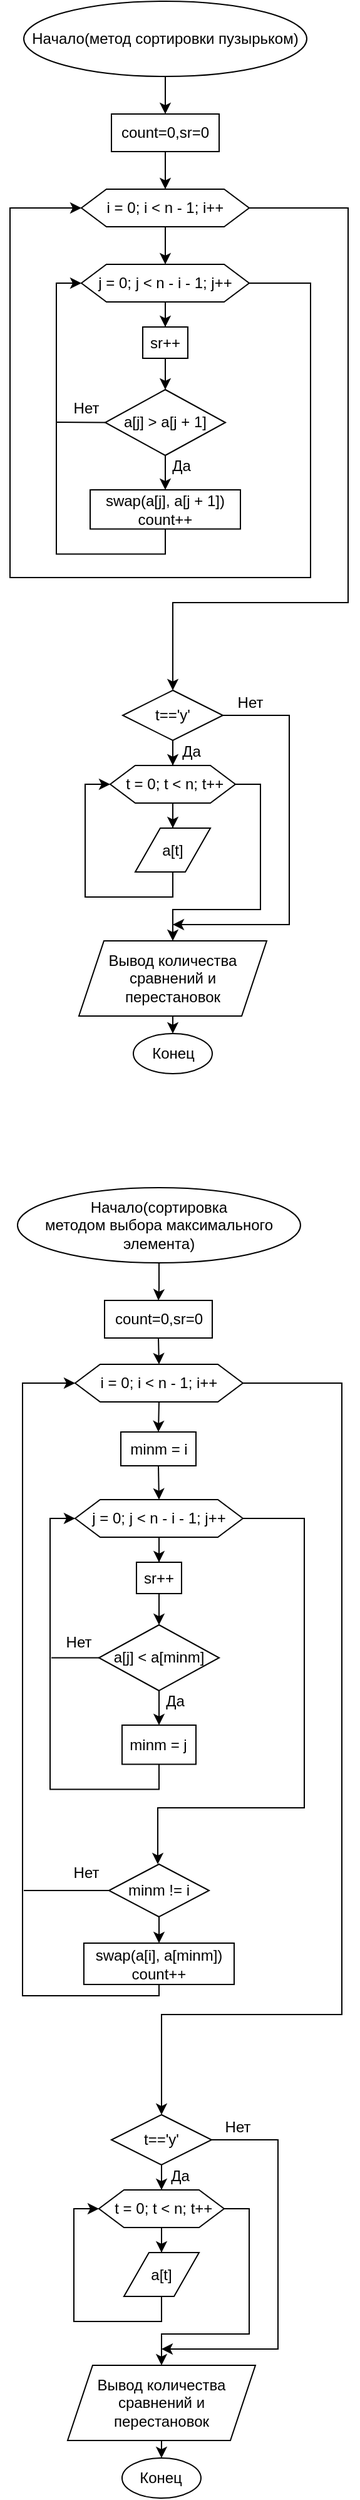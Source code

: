 <mxfile version="22.0.3" type="device">
  <diagram name="Страница — 1" id="1Ov0hRXJxs18t8y7WYKu">
    <mxGraphModel dx="1176" dy="1843" grid="1" gridSize="1" guides="1" tooltips="1" connect="1" arrows="1" fold="1" page="1" pageScale="1" pageWidth="827" pageHeight="1169" math="0" shadow="0">
      <root>
        <mxCell id="0" />
        <mxCell id="1" parent="0" />
        <mxCell id="ktROlowu1Rv2FZnEjjiO-4" value="" style="edgeStyle=orthogonalEdgeStyle;rounded=0;orthogonalLoop=1;jettySize=auto;html=1;" parent="1" source="ktROlowu1Rv2FZnEjjiO-1" target="ktROlowu1Rv2FZnEjjiO-3" edge="1">
          <mxGeometry relative="1" as="geometry" />
        </mxCell>
        <mxCell id="ktROlowu1Rv2FZnEjjiO-1" value="Начало(метод сортировки пузырьком)" style="ellipse;whiteSpace=wrap;html=1;" parent="1" vertex="1">
          <mxGeometry x="301" y="-860" width="226" height="60" as="geometry" />
        </mxCell>
        <mxCell id="ktROlowu1Rv2FZnEjjiO-6" style="edgeStyle=orthogonalEdgeStyle;rounded=0;orthogonalLoop=1;jettySize=auto;html=1;exitX=0.5;exitY=1;exitDx=0;exitDy=0;entryX=0.5;entryY=0;entryDx=0;entryDy=0;" parent="1" source="ktROlowu1Rv2FZnEjjiO-3" target="ktROlowu1Rv2FZnEjjiO-5" edge="1">
          <mxGeometry relative="1" as="geometry" />
        </mxCell>
        <mxCell id="ktROlowu1Rv2FZnEjjiO-3" value="count=0,sr=0" style="whiteSpace=wrap;html=1;" parent="1" vertex="1">
          <mxGeometry x="371" y="-770" width="86" height="30" as="geometry" />
        </mxCell>
        <mxCell id="ktROlowu1Rv2FZnEjjiO-8" style="edgeStyle=orthogonalEdgeStyle;rounded=0;orthogonalLoop=1;jettySize=auto;html=1;exitX=0.5;exitY=1;exitDx=0;exitDy=0;entryX=0.5;entryY=0;entryDx=0;entryDy=0;" parent="1" source="ktROlowu1Rv2FZnEjjiO-5" target="ktROlowu1Rv2FZnEjjiO-7" edge="1">
          <mxGeometry relative="1" as="geometry" />
        </mxCell>
        <mxCell id="ktROlowu1Rv2FZnEjjiO-20" style="edgeStyle=orthogonalEdgeStyle;rounded=0;orthogonalLoop=1;jettySize=auto;html=1;exitX=1;exitY=0.5;exitDx=0;exitDy=0;" parent="1" source="ktROlowu1Rv2FZnEjjiO-5" edge="1">
          <mxGeometry relative="1" as="geometry">
            <mxPoint x="420" y="-310" as="targetPoint" />
            <Array as="points">
              <mxPoint x="560" y="-695" />
              <mxPoint x="560" y="-380" />
              <mxPoint x="420" y="-380" />
              <mxPoint x="420" y="-310" />
            </Array>
          </mxGeometry>
        </mxCell>
        <mxCell id="ktROlowu1Rv2FZnEjjiO-5" value="i = 0; i &amp;lt; n - 1; i++" style="shape=hexagon;perimeter=hexagonPerimeter2;whiteSpace=wrap;html=1;fixedSize=1;" parent="1" vertex="1">
          <mxGeometry x="347" y="-710" width="134" height="30" as="geometry" />
        </mxCell>
        <mxCell id="ktROlowu1Rv2FZnEjjiO-11" value="" style="edgeStyle=orthogonalEdgeStyle;rounded=0;orthogonalLoop=1;jettySize=auto;html=1;" parent="1" source="ktROlowu1Rv2FZnEjjiO-7" target="ktROlowu1Rv2FZnEjjiO-10" edge="1">
          <mxGeometry relative="1" as="geometry" />
        </mxCell>
        <mxCell id="ktROlowu1Rv2FZnEjjiO-7" value="j = 0; j &amp;lt; n - i - 1; j++" style="shape=hexagon;perimeter=hexagonPerimeter2;whiteSpace=wrap;html=1;fixedSize=1;" parent="1" vertex="1">
          <mxGeometry x="347" y="-650" width="134" height="30" as="geometry" />
        </mxCell>
        <mxCell id="ktROlowu1Rv2FZnEjjiO-13" value="" style="edgeStyle=orthogonalEdgeStyle;rounded=0;orthogonalLoop=1;jettySize=auto;html=1;" parent="1" source="ktROlowu1Rv2FZnEjjiO-10" target="ktROlowu1Rv2FZnEjjiO-12" edge="1">
          <mxGeometry relative="1" as="geometry" />
        </mxCell>
        <mxCell id="ktROlowu1Rv2FZnEjjiO-10" value="sr++" style="whiteSpace=wrap;html=1;" parent="1" vertex="1">
          <mxGeometry x="396" y="-600" width="36" height="25" as="geometry" />
        </mxCell>
        <mxCell id="ktROlowu1Rv2FZnEjjiO-15" value="" style="edgeStyle=orthogonalEdgeStyle;rounded=0;orthogonalLoop=1;jettySize=auto;html=1;" parent="1" source="ktROlowu1Rv2FZnEjjiO-12" target="ktROlowu1Rv2FZnEjjiO-14" edge="1">
          <mxGeometry relative="1" as="geometry" />
        </mxCell>
        <mxCell id="ktROlowu1Rv2FZnEjjiO-12" value="a[j] &amp;gt; a[j + 1]" style="rhombus;whiteSpace=wrap;html=1;" parent="1" vertex="1">
          <mxGeometry x="366" y="-550" width="96" height="52.5" as="geometry" />
        </mxCell>
        <mxCell id="ktROlowu1Rv2FZnEjjiO-16" style="edgeStyle=orthogonalEdgeStyle;rounded=0;orthogonalLoop=1;jettySize=auto;html=1;exitX=0.5;exitY=1;exitDx=0;exitDy=0;entryX=0;entryY=0.5;entryDx=0;entryDy=0;" parent="1" source="ktROlowu1Rv2FZnEjjiO-14" target="ktROlowu1Rv2FZnEjjiO-7" edge="1">
          <mxGeometry relative="1" as="geometry" />
        </mxCell>
        <mxCell id="ktROlowu1Rv2FZnEjjiO-14" value="swap(a[j], a[j + 1])&lt;br&gt;count++" style="whiteSpace=wrap;html=1;" parent="1" vertex="1">
          <mxGeometry x="354" y="-470" width="120" height="31.25" as="geometry" />
        </mxCell>
        <mxCell id="ktROlowu1Rv2FZnEjjiO-19" value="" style="endArrow=classic;html=1;rounded=0;exitX=1;exitY=0.5;exitDx=0;exitDy=0;entryX=0;entryY=0.5;entryDx=0;entryDy=0;" parent="1" source="ktROlowu1Rv2FZnEjjiO-7" target="ktROlowu1Rv2FZnEjjiO-5" edge="1">
          <mxGeometry width="50" height="50" relative="1" as="geometry">
            <mxPoint x="370" y="-450" as="sourcePoint" />
            <mxPoint x="420" y="-500" as="targetPoint" />
            <Array as="points">
              <mxPoint x="530" y="-635" />
              <mxPoint x="530" y="-400" />
              <mxPoint x="290" y="-400" />
              <mxPoint x="290" y="-695" />
            </Array>
          </mxGeometry>
        </mxCell>
        <mxCell id="ktROlowu1Rv2FZnEjjiO-23" value="" style="edgeStyle=orthogonalEdgeStyle;rounded=0;orthogonalLoop=1;jettySize=auto;html=1;" parent="1" source="ktROlowu1Rv2FZnEjjiO-21" target="ktROlowu1Rv2FZnEjjiO-22" edge="1">
          <mxGeometry relative="1" as="geometry" />
        </mxCell>
        <mxCell id="ktROlowu1Rv2FZnEjjiO-29" style="edgeStyle=orthogonalEdgeStyle;rounded=0;orthogonalLoop=1;jettySize=auto;html=1;exitX=1;exitY=0.5;exitDx=0;exitDy=0;" parent="1" source="ktROlowu1Rv2FZnEjjiO-21" edge="1">
          <mxGeometry relative="1" as="geometry">
            <mxPoint x="420" y="-123" as="targetPoint" />
            <mxPoint x="469.0" y="-290" as="sourcePoint" />
            <Array as="points">
              <mxPoint x="513" y="-290" />
              <mxPoint x="513" y="-123" />
            </Array>
          </mxGeometry>
        </mxCell>
        <mxCell id="ktROlowu1Rv2FZnEjjiO-21" value="t==&#39;y&#39;" style="rhombus;whiteSpace=wrap;html=1;" parent="1" vertex="1">
          <mxGeometry x="380" y="-310" width="80" height="40" as="geometry" />
        </mxCell>
        <mxCell id="ktROlowu1Rv2FZnEjjiO-25" value="" style="edgeStyle=orthogonalEdgeStyle;rounded=0;orthogonalLoop=1;jettySize=auto;html=1;" parent="1" source="ktROlowu1Rv2FZnEjjiO-22" target="ktROlowu1Rv2FZnEjjiO-24" edge="1">
          <mxGeometry relative="1" as="geometry" />
        </mxCell>
        <mxCell id="ktROlowu1Rv2FZnEjjiO-28" value="" style="edgeStyle=orthogonalEdgeStyle;rounded=0;orthogonalLoop=1;jettySize=auto;html=1;" parent="1" source="ktROlowu1Rv2FZnEjjiO-22" target="ktROlowu1Rv2FZnEjjiO-27" edge="1">
          <mxGeometry relative="1" as="geometry">
            <Array as="points">
              <mxPoint x="490" y="-235" />
              <mxPoint x="490" y="-135" />
              <mxPoint x="420" y="-135" />
            </Array>
          </mxGeometry>
        </mxCell>
        <mxCell id="ktROlowu1Rv2FZnEjjiO-22" value="&amp;nbsp;t = 0; t &amp;lt; n; t++" style="shape=hexagon;perimeter=hexagonPerimeter2;whiteSpace=wrap;html=1;fixedSize=1;" parent="1" vertex="1">
          <mxGeometry x="370" y="-250" width="100" height="30" as="geometry" />
        </mxCell>
        <mxCell id="ktROlowu1Rv2FZnEjjiO-26" style="edgeStyle=orthogonalEdgeStyle;rounded=0;orthogonalLoop=1;jettySize=auto;html=1;exitX=0.5;exitY=1;exitDx=0;exitDy=0;entryX=0;entryY=0.5;entryDx=0;entryDy=0;" parent="1" source="ktROlowu1Rv2FZnEjjiO-24" target="ktROlowu1Rv2FZnEjjiO-22" edge="1">
          <mxGeometry relative="1" as="geometry" />
        </mxCell>
        <mxCell id="ktROlowu1Rv2FZnEjjiO-24" value="a[t]" style="shape=parallelogram;perimeter=parallelogramPerimeter;whiteSpace=wrap;html=1;fixedSize=1;" parent="1" vertex="1">
          <mxGeometry x="390" y="-200" width="60" height="35" as="geometry" />
        </mxCell>
        <mxCell id="ktROlowu1Rv2FZnEjjiO-33" style="edgeStyle=orthogonalEdgeStyle;rounded=0;orthogonalLoop=1;jettySize=auto;html=1;exitX=0.5;exitY=1;exitDx=0;exitDy=0;entryX=0.5;entryY=0;entryDx=0;entryDy=0;" parent="1" source="ktROlowu1Rv2FZnEjjiO-27" target="ktROlowu1Rv2FZnEjjiO-32" edge="1">
          <mxGeometry relative="1" as="geometry" />
        </mxCell>
        <mxCell id="ktROlowu1Rv2FZnEjjiO-27" value="Вывод количества сравнений и перестановок" style="shape=parallelogram;perimeter=parallelogramPerimeter;whiteSpace=wrap;html=1;fixedSize=1;" parent="1" vertex="1">
          <mxGeometry x="345" y="-110" width="150" height="60" as="geometry" />
        </mxCell>
        <mxCell id="ktROlowu1Rv2FZnEjjiO-30" value="Нет" style="text;html=1;strokeColor=none;fillColor=none;align=center;verticalAlign=middle;whiteSpace=wrap;rounded=0;" parent="1" vertex="1">
          <mxGeometry x="451.5" y="-315" width="60" height="30" as="geometry" />
        </mxCell>
        <mxCell id="ktROlowu1Rv2FZnEjjiO-32" value="Конец" style="ellipse;whiteSpace=wrap;html=1;" parent="1" vertex="1">
          <mxGeometry x="388.5" y="-36" width="63" height="32" as="geometry" />
        </mxCell>
        <mxCell id="ktROlowu1Rv2FZnEjjiO-34" value="Нет" style="text;html=1;strokeColor=none;fillColor=none;align=center;verticalAlign=middle;whiteSpace=wrap;rounded=0;" parent="1" vertex="1">
          <mxGeometry x="320.98" y="-550" width="60" height="30" as="geometry" />
        </mxCell>
        <mxCell id="ktROlowu1Rv2FZnEjjiO-35" value="Да" style="text;html=1;strokeColor=none;fillColor=none;align=center;verticalAlign=middle;whiteSpace=wrap;rounded=0;" parent="1" vertex="1">
          <mxGeometry x="405" y="-276" width="60" height="30" as="geometry" />
        </mxCell>
        <mxCell id="ktROlowu1Rv2FZnEjjiO-36" value="Да" style="text;html=1;strokeColor=none;fillColor=none;align=center;verticalAlign=middle;whiteSpace=wrap;rounded=0;" parent="1" vertex="1">
          <mxGeometry x="397" y="-504" width="60" height="30" as="geometry" />
        </mxCell>
        <mxCell id="ktROlowu1Rv2FZnEjjiO-37" value="" style="edgeStyle=orthogonalEdgeStyle;rounded=0;orthogonalLoop=1;jettySize=auto;html=1;" parent="1" source="ktROlowu1Rv2FZnEjjiO-38" target="ktROlowu1Rv2FZnEjjiO-40" edge="1">
          <mxGeometry relative="1" as="geometry" />
        </mxCell>
        <mxCell id="ktROlowu1Rv2FZnEjjiO-38" value="Начало(сортировка&lt;br/&gt;методом выбора максимального элемента&lt;span style=&quot;background-color: initial;&quot;&gt;)&lt;/span&gt;" style="ellipse;whiteSpace=wrap;html=1;" parent="1" vertex="1">
          <mxGeometry x="295.98" y="87" width="226" height="60" as="geometry" />
        </mxCell>
        <mxCell id="ktROlowu1Rv2FZnEjjiO-39" style="edgeStyle=orthogonalEdgeStyle;rounded=0;orthogonalLoop=1;jettySize=auto;html=1;exitX=0.5;exitY=1;exitDx=0;exitDy=0;entryX=0.5;entryY=0;entryDx=0;entryDy=0;" parent="1" source="ktROlowu1Rv2FZnEjjiO-40" target="ktROlowu1Rv2FZnEjjiO-43" edge="1">
          <mxGeometry relative="1" as="geometry" />
        </mxCell>
        <mxCell id="ktROlowu1Rv2FZnEjjiO-40" value="count=0,sr=0" style="whiteSpace=wrap;html=1;" parent="1" vertex="1">
          <mxGeometry x="365.5" y="177" width="86" height="30" as="geometry" />
        </mxCell>
        <mxCell id="ktROlowu1Rv2FZnEjjiO-70" style="edgeStyle=orthogonalEdgeStyle;rounded=0;orthogonalLoop=1;jettySize=auto;html=1;exitX=0.5;exitY=1;exitDx=0;exitDy=0;entryX=0.5;entryY=0;entryDx=0;entryDy=0;" parent="1" source="ktROlowu1Rv2FZnEjjiO-43" target="ktROlowu1Rv2FZnEjjiO-69" edge="1">
          <mxGeometry relative="1" as="geometry" />
        </mxCell>
        <mxCell id="ktROlowu1Rv2FZnEjjiO-78" style="edgeStyle=orthogonalEdgeStyle;rounded=0;orthogonalLoop=1;jettySize=auto;html=1;exitX=1;exitY=0.5;exitDx=0;exitDy=0;" parent="1" source="ktROlowu1Rv2FZnEjjiO-43" target="ktROlowu1Rv2FZnEjjiO-56" edge="1">
          <mxGeometry relative="1" as="geometry">
            <Array as="points">
              <mxPoint x="555" y="243" />
              <mxPoint x="555" y="747" />
              <mxPoint x="411" y="747" />
            </Array>
          </mxGeometry>
        </mxCell>
        <mxCell id="ktROlowu1Rv2FZnEjjiO-43" value="i = 0; i &amp;lt; n - 1; i++" style="shape=hexagon;perimeter=hexagonPerimeter2;whiteSpace=wrap;html=1;fixedSize=1;" parent="1" vertex="1">
          <mxGeometry x="341.98" y="228" width="134" height="30" as="geometry" />
        </mxCell>
        <mxCell id="ktROlowu1Rv2FZnEjjiO-44" value="" style="edgeStyle=orthogonalEdgeStyle;rounded=0;orthogonalLoop=1;jettySize=auto;html=1;" parent="1" source="ktROlowu1Rv2FZnEjjiO-45" target="ktROlowu1Rv2FZnEjjiO-47" edge="1">
          <mxGeometry relative="1" as="geometry" />
        </mxCell>
        <mxCell id="ktROlowu1Rv2FZnEjjiO-73" value="" style="edgeStyle=orthogonalEdgeStyle;rounded=0;orthogonalLoop=1;jettySize=auto;html=1;entryX=0.5;entryY=0;entryDx=0;entryDy=0;" parent="1" source="ktROlowu1Rv2FZnEjjiO-45" target="ktROlowu1Rv2FZnEjjiO-72" edge="1">
          <mxGeometry relative="1" as="geometry">
            <Array as="points">
              <mxPoint x="525" y="351" />
              <mxPoint x="525" y="582" />
              <mxPoint x="408" y="582" />
            </Array>
          </mxGeometry>
        </mxCell>
        <mxCell id="ktROlowu1Rv2FZnEjjiO-45" value="j = 0; j &amp;lt; n - i - 1; j++" style="shape=hexagon;perimeter=hexagonPerimeter2;whiteSpace=wrap;html=1;fixedSize=1;" parent="1" vertex="1">
          <mxGeometry x="341.98" y="336" width="134" height="30" as="geometry" />
        </mxCell>
        <mxCell id="ktROlowu1Rv2FZnEjjiO-46" value="" style="edgeStyle=orthogonalEdgeStyle;rounded=0;orthogonalLoop=1;jettySize=auto;html=1;" parent="1" source="ktROlowu1Rv2FZnEjjiO-47" target="ktROlowu1Rv2FZnEjjiO-50" edge="1">
          <mxGeometry relative="1" as="geometry" />
        </mxCell>
        <mxCell id="ktROlowu1Rv2FZnEjjiO-47" value="sr++" style="whiteSpace=wrap;html=1;" parent="1" vertex="1">
          <mxGeometry x="390.98" y="386" width="36" height="25" as="geometry" />
        </mxCell>
        <mxCell id="ktROlowu1Rv2FZnEjjiO-48" value="" style="edgeStyle=orthogonalEdgeStyle;rounded=0;orthogonalLoop=1;jettySize=auto;html=1;" parent="1" source="ktROlowu1Rv2FZnEjjiO-50" target="ktROlowu1Rv2FZnEjjiO-52" edge="1">
          <mxGeometry relative="1" as="geometry" />
        </mxCell>
        <mxCell id="ktROlowu1Rv2FZnEjjiO-50" value="a[j] &amp;lt; a[minm]" style="rhombus;whiteSpace=wrap;html=1;" parent="1" vertex="1">
          <mxGeometry x="360.98" y="436" width="96" height="52.5" as="geometry" />
        </mxCell>
        <mxCell id="ktROlowu1Rv2FZnEjjiO-51" style="edgeStyle=orthogonalEdgeStyle;rounded=0;orthogonalLoop=1;jettySize=auto;html=1;exitX=0.5;exitY=1;exitDx=0;exitDy=0;entryX=0;entryY=0.5;entryDx=0;entryDy=0;" parent="1" source="ktROlowu1Rv2FZnEjjiO-52" target="ktROlowu1Rv2FZnEjjiO-45" edge="1">
          <mxGeometry relative="1" as="geometry" />
        </mxCell>
        <mxCell id="ktROlowu1Rv2FZnEjjiO-52" value="minm = j" style="whiteSpace=wrap;html=1;" parent="1" vertex="1">
          <mxGeometry x="379.47" y="516" width="59.02" height="31.25" as="geometry" />
        </mxCell>
        <mxCell id="ktROlowu1Rv2FZnEjjiO-54" value="" style="edgeStyle=orthogonalEdgeStyle;rounded=0;orthogonalLoop=1;jettySize=auto;html=1;" parent="1" source="ktROlowu1Rv2FZnEjjiO-56" target="ktROlowu1Rv2FZnEjjiO-59" edge="1">
          <mxGeometry relative="1" as="geometry" />
        </mxCell>
        <mxCell id="ktROlowu1Rv2FZnEjjiO-55" style="edgeStyle=orthogonalEdgeStyle;rounded=0;orthogonalLoop=1;jettySize=auto;html=1;exitX=1;exitY=0.5;exitDx=0;exitDy=0;" parent="1" source="ktROlowu1Rv2FZnEjjiO-56" edge="1">
          <mxGeometry relative="1" as="geometry">
            <mxPoint x="410.98" y="1014" as="targetPoint" />
            <mxPoint x="459.98" y="847" as="sourcePoint" />
            <Array as="points">
              <mxPoint x="503.98" y="847" />
              <mxPoint x="503.98" y="1014" />
            </Array>
          </mxGeometry>
        </mxCell>
        <mxCell id="ktROlowu1Rv2FZnEjjiO-56" value="t==&#39;y&#39;" style="rhombus;whiteSpace=wrap;html=1;" parent="1" vertex="1">
          <mxGeometry x="370.98" y="827" width="80" height="40" as="geometry" />
        </mxCell>
        <mxCell id="ktROlowu1Rv2FZnEjjiO-57" value="" style="edgeStyle=orthogonalEdgeStyle;rounded=0;orthogonalLoop=1;jettySize=auto;html=1;" parent="1" source="ktROlowu1Rv2FZnEjjiO-59" target="ktROlowu1Rv2FZnEjjiO-61" edge="1">
          <mxGeometry relative="1" as="geometry" />
        </mxCell>
        <mxCell id="ktROlowu1Rv2FZnEjjiO-58" value="" style="edgeStyle=orthogonalEdgeStyle;rounded=0;orthogonalLoop=1;jettySize=auto;html=1;" parent="1" source="ktROlowu1Rv2FZnEjjiO-59" target="ktROlowu1Rv2FZnEjjiO-63" edge="1">
          <mxGeometry relative="1" as="geometry">
            <Array as="points">
              <mxPoint x="480.98" y="902" />
              <mxPoint x="480.98" y="1002" />
              <mxPoint x="410.98" y="1002" />
            </Array>
          </mxGeometry>
        </mxCell>
        <mxCell id="ktROlowu1Rv2FZnEjjiO-59" value="&amp;nbsp;t = 0; t &amp;lt; n; t++" style="shape=hexagon;perimeter=hexagonPerimeter2;whiteSpace=wrap;html=1;fixedSize=1;" parent="1" vertex="1">
          <mxGeometry x="360.98" y="887" width="100" height="30" as="geometry" />
        </mxCell>
        <mxCell id="ktROlowu1Rv2FZnEjjiO-60" style="edgeStyle=orthogonalEdgeStyle;rounded=0;orthogonalLoop=1;jettySize=auto;html=1;exitX=0.5;exitY=1;exitDx=0;exitDy=0;entryX=0;entryY=0.5;entryDx=0;entryDy=0;" parent="1" source="ktROlowu1Rv2FZnEjjiO-61" target="ktROlowu1Rv2FZnEjjiO-59" edge="1">
          <mxGeometry relative="1" as="geometry" />
        </mxCell>
        <mxCell id="ktROlowu1Rv2FZnEjjiO-61" value="a[t]" style="shape=parallelogram;perimeter=parallelogramPerimeter;whiteSpace=wrap;html=1;fixedSize=1;" parent="1" vertex="1">
          <mxGeometry x="380.98" y="937" width="60" height="35" as="geometry" />
        </mxCell>
        <mxCell id="ktROlowu1Rv2FZnEjjiO-62" style="edgeStyle=orthogonalEdgeStyle;rounded=0;orthogonalLoop=1;jettySize=auto;html=1;exitX=0.5;exitY=1;exitDx=0;exitDy=0;entryX=0.5;entryY=0;entryDx=0;entryDy=0;" parent="1" source="ktROlowu1Rv2FZnEjjiO-63" target="ktROlowu1Rv2FZnEjjiO-65" edge="1">
          <mxGeometry relative="1" as="geometry" />
        </mxCell>
        <mxCell id="ktROlowu1Rv2FZnEjjiO-63" value="Вывод количества сравнений и перестановок" style="shape=parallelogram;perimeter=parallelogramPerimeter;whiteSpace=wrap;html=1;fixedSize=1;" parent="1" vertex="1">
          <mxGeometry x="335.98" y="1027" width="150" height="60" as="geometry" />
        </mxCell>
        <mxCell id="ktROlowu1Rv2FZnEjjiO-64" value="Нет" style="text;html=1;strokeColor=none;fillColor=none;align=center;verticalAlign=middle;whiteSpace=wrap;rounded=0;" parent="1" vertex="1">
          <mxGeometry x="442.48" y="822" width="60" height="30" as="geometry" />
        </mxCell>
        <mxCell id="ktROlowu1Rv2FZnEjjiO-65" value="Конец" style="ellipse;whiteSpace=wrap;html=1;" parent="1" vertex="1">
          <mxGeometry x="379.48" y="1101" width="63" height="32" as="geometry" />
        </mxCell>
        <mxCell id="ktROlowu1Rv2FZnEjjiO-66" value="Нет" style="text;html=1;strokeColor=none;fillColor=none;align=center;verticalAlign=middle;whiteSpace=wrap;rounded=0;" parent="1" vertex="1">
          <mxGeometry x="315" y="435" width="60" height="30" as="geometry" />
        </mxCell>
        <mxCell id="ktROlowu1Rv2FZnEjjiO-67" value="Да" style="text;html=1;strokeColor=none;fillColor=none;align=center;verticalAlign=middle;whiteSpace=wrap;rounded=0;" parent="1" vertex="1">
          <mxGeometry x="395.98" y="861" width="60" height="30" as="geometry" />
        </mxCell>
        <mxCell id="ktROlowu1Rv2FZnEjjiO-68" value="Да" style="text;html=1;strokeColor=none;fillColor=none;align=center;verticalAlign=middle;whiteSpace=wrap;rounded=0;" parent="1" vertex="1">
          <mxGeometry x="391.98" y="482" width="60" height="30" as="geometry" />
        </mxCell>
        <mxCell id="ktROlowu1Rv2FZnEjjiO-71" style="edgeStyle=orthogonalEdgeStyle;rounded=0;orthogonalLoop=1;jettySize=auto;html=1;exitX=0.5;exitY=1;exitDx=0;exitDy=0;entryX=0.5;entryY=0;entryDx=0;entryDy=0;" parent="1" source="ktROlowu1Rv2FZnEjjiO-69" target="ktROlowu1Rv2FZnEjjiO-45" edge="1">
          <mxGeometry relative="1" as="geometry" />
        </mxCell>
        <mxCell id="ktROlowu1Rv2FZnEjjiO-69" value="minm = i" style="rounded=0;whiteSpace=wrap;html=1;" parent="1" vertex="1">
          <mxGeometry x="378.5" y="282" width="60" height="27" as="geometry" />
        </mxCell>
        <mxCell id="ktROlowu1Rv2FZnEjjiO-75" value="" style="edgeStyle=orthogonalEdgeStyle;rounded=0;orthogonalLoop=1;jettySize=auto;html=1;" parent="1" source="ktROlowu1Rv2FZnEjjiO-72" target="ktROlowu1Rv2FZnEjjiO-74" edge="1">
          <mxGeometry relative="1" as="geometry" />
        </mxCell>
        <mxCell id="ktROlowu1Rv2FZnEjjiO-72" value="minm != i" style="rhombus;whiteSpace=wrap;html=1;" parent="1" vertex="1">
          <mxGeometry x="368.98" y="627" width="80" height="42" as="geometry" />
        </mxCell>
        <mxCell id="ktROlowu1Rv2FZnEjjiO-76" style="edgeStyle=orthogonalEdgeStyle;rounded=0;orthogonalLoop=1;jettySize=auto;html=1;exitX=0.5;exitY=1;exitDx=0;exitDy=0;entryX=0;entryY=0.5;entryDx=0;entryDy=0;" parent="1" source="ktROlowu1Rv2FZnEjjiO-74" target="ktROlowu1Rv2FZnEjjiO-43" edge="1">
          <mxGeometry relative="1" as="geometry">
            <Array as="points">
              <mxPoint x="409" y="732" />
              <mxPoint x="300" y="732" />
              <mxPoint x="300" y="243" />
            </Array>
          </mxGeometry>
        </mxCell>
        <mxCell id="ktROlowu1Rv2FZnEjjiO-74" value="swap(a[i], a[minm])&lt;br&gt;count++" style="whiteSpace=wrap;html=1;" parent="1" vertex="1">
          <mxGeometry x="348.98" y="690" width="120" height="33" as="geometry" />
        </mxCell>
        <mxCell id="h-tUeLm_ri5Tn7Ogdh93-1" value="" style="endArrow=none;html=1;rounded=0;exitX=0;exitY=0.5;exitDx=0;exitDy=0;entryX=0.1;entryY=0.867;entryDx=0;entryDy=0;entryPerimeter=0;" edge="1" parent="1" source="ktROlowu1Rv2FZnEjjiO-12" target="ktROlowu1Rv2FZnEjjiO-34">
          <mxGeometry width="50" height="50" relative="1" as="geometry">
            <mxPoint x="387" y="-544" as="sourcePoint" />
            <mxPoint x="437" y="-594" as="targetPoint" />
          </mxGeometry>
        </mxCell>
        <mxCell id="h-tUeLm_ri5Tn7Ogdh93-3" value="" style="endArrow=none;html=1;rounded=0;exitX=0;exitY=0.5;exitDx=0;exitDy=0;" edge="1" parent="1" source="ktROlowu1Rv2FZnEjjiO-72">
          <mxGeometry width="50" height="50" relative="1" as="geometry">
            <mxPoint x="530" y="539" as="sourcePoint" />
            <mxPoint x="301" y="648" as="targetPoint" />
          </mxGeometry>
        </mxCell>
        <mxCell id="h-tUeLm_ri5Tn7Ogdh93-4" value="Нет" style="text;html=1;strokeColor=none;fillColor=none;align=center;verticalAlign=middle;whiteSpace=wrap;rounded=0;" vertex="1" parent="1">
          <mxGeometry x="320.98" y="619" width="60" height="30" as="geometry" />
        </mxCell>
        <mxCell id="h-tUeLm_ri5Tn7Ogdh93-6" value="" style="endArrow=none;html=1;rounded=0;exitX=0;exitY=0.5;exitDx=0;exitDy=0;entryX=0.133;entryY=0.908;entryDx=0;entryDy=0;entryPerimeter=0;" edge="1" parent="1" source="ktROlowu1Rv2FZnEjjiO-50" target="ktROlowu1Rv2FZnEjjiO-66">
          <mxGeometry width="50" height="50" relative="1" as="geometry">
            <mxPoint x="530" y="482" as="sourcePoint" />
            <mxPoint x="580" y="432" as="targetPoint" />
          </mxGeometry>
        </mxCell>
      </root>
    </mxGraphModel>
  </diagram>
</mxfile>
